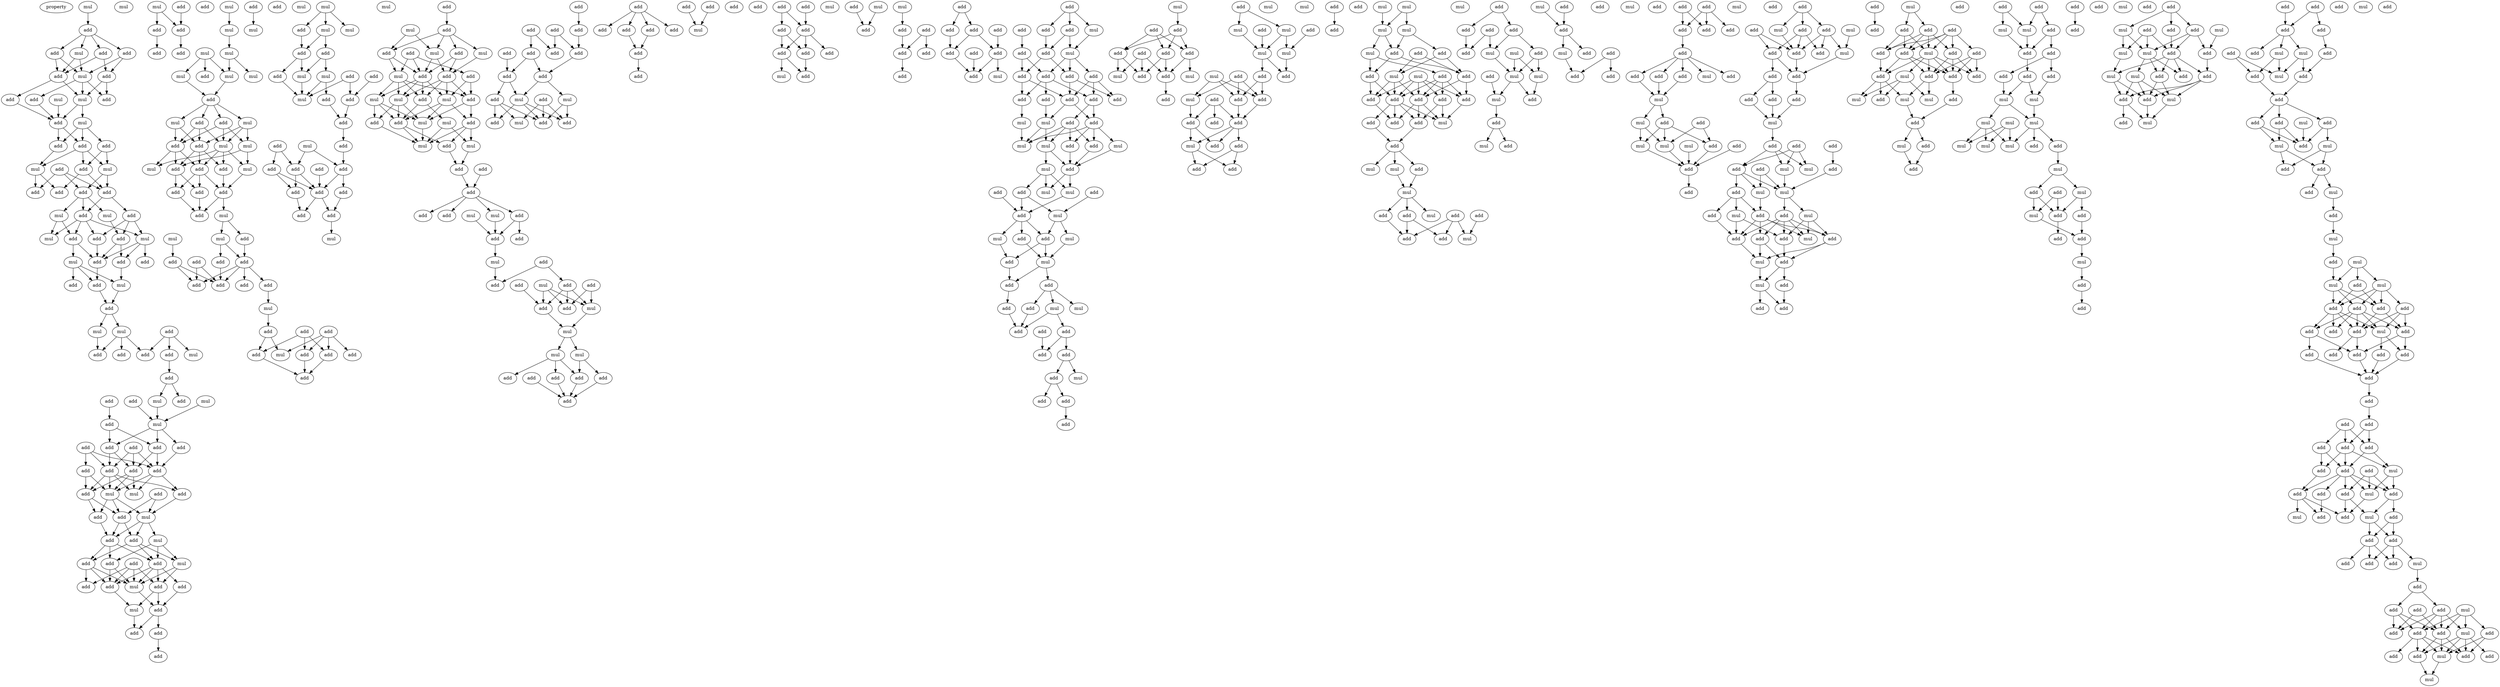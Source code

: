 digraph {
    node [fontcolor=black]
    property [mul=2,lf=2.0]
    0 [ label = mul ];
    1 [ label = add ];
    2 [ label = add ];
    3 [ label = add ];
    4 [ label = mul ];
    5 [ label = add ];
    6 [ label = mul ];
    7 [ label = add ];
    8 [ label = add ];
    9 [ label = add ];
    10 [ label = mul ];
    11 [ label = mul ];
    12 [ label = add ];
    13 [ label = add ];
    14 [ label = add ];
    15 [ label = mul ];
    16 [ label = add ];
    17 [ label = add ];
    18 [ label = add ];
    19 [ label = add ];
    20 [ label = mul ];
    21 [ label = add ];
    22 [ label = mul ];
    23 [ label = add ];
    24 [ label = add ];
    25 [ label = add ];
    26 [ label = add ];
    27 [ label = mul ];
    28 [ label = mul ];
    29 [ label = add ];
    30 [ label = add ];
    31 [ label = add ];
    32 [ label = add ];
    33 [ label = mul ];
    34 [ label = add ];
    35 [ label = mul ];
    36 [ label = add ];
    37 [ label = add ];
    38 [ label = mul ];
    39 [ label = add ];
    40 [ label = add ];
    41 [ label = add ];
    42 [ label = mul ];
    43 [ label = add ];
    44 [ label = add ];
    45 [ label = mul ];
    46 [ label = mul ];
    47 [ label = add ];
    48 [ label = add ];
    49 [ label = add ];
    50 [ label = add ];
    51 [ label = mul ];
    52 [ label = add ];
    53 [ label = add ];
    54 [ label = add ];
    55 [ label = add ];
    56 [ label = mul ];
    57 [ label = mul ];
    58 [ label = add ];
    59 [ label = mul ];
    60 [ label = add ];
    61 [ label = add ];
    62 [ label = add ];
    63 [ label = add ];
    64 [ label = add ];
    65 [ label = add ];
    66 [ label = add ];
    67 [ label = add ];
    68 [ label = add ];
    69 [ label = add ];
    70 [ label = mul ];
    71 [ label = mul ];
    72 [ label = add ];
    73 [ label = add ];
    74 [ label = mul ];
    75 [ label = add ];
    76 [ label = add ];
    77 [ label = add ];
    78 [ label = mul ];
    79 [ label = add ];
    80 [ label = mul ];
    81 [ label = add ];
    82 [ label = add ];
    83 [ label = add ];
    84 [ label = add ];
    85 [ label = mul ];
    86 [ label = add ];
    87 [ label = add ];
    88 [ label = add ];
    89 [ label = add ];
    90 [ label = mul ];
    91 [ label = add ];
    92 [ label = add ];
    93 [ label = add ];
    94 [ label = add ];
    95 [ label = mul ];
    96 [ label = mul ];
    97 [ label = add ];
    98 [ label = add ];
    99 [ label = add ];
    100 [ label = add ];
    101 [ label = add ];
    102 [ label = mul ];
    103 [ label = add ];
    104 [ label = mul ];
    105 [ label = mul ];
    106 [ label = mul ];
    107 [ label = mul ];
    108 [ label = add ];
    109 [ label = mul ];
    110 [ label = mul ];
    111 [ label = add ];
    112 [ label = add ];
    113 [ label = mul ];
    114 [ label = add ];
    115 [ label = add ];
    116 [ label = mul ];
    117 [ label = mul ];
    118 [ label = mul ];
    119 [ label = add ];
    120 [ label = mul ];
    121 [ label = add ];
    122 [ label = mul ];
    123 [ label = mul ];
    124 [ label = add ];
    125 [ label = add ];
    126 [ label = add ];
    127 [ label = add ];
    128 [ label = add ];
    129 [ label = add ];
    130 [ label = add ];
    131 [ label = mul ];
    132 [ label = add ];
    133 [ label = mul ];
    134 [ label = mul ];
    135 [ label = add ];
    136 [ label = add ];
    137 [ label = add ];
    138 [ label = add ];
    139 [ label = add ];
    140 [ label = add ];
    141 [ label = add ];
    142 [ label = add ];
    143 [ label = mul ];
    144 [ label = add ];
    145 [ label = add ];
    146 [ label = add ];
    147 [ label = add ];
    148 [ label = mul ];
    149 [ label = add ];
    150 [ label = add ];
    151 [ label = add ];
    152 [ label = add ];
    153 [ label = add ];
    154 [ label = mul ];
    155 [ label = mul ];
    156 [ label = add ];
    157 [ label = mul ];
    158 [ label = mul ];
    159 [ label = add ];
    160 [ label = add ];
    161 [ label = add ];
    162 [ label = mul ];
    163 [ label = add ];
    164 [ label = mul ];
    165 [ label = add ];
    166 [ label = add ];
    167 [ label = mul ];
    168 [ label = add ];
    169 [ label = add ];
    170 [ label = add ];
    171 [ label = mul ];
    172 [ label = add ];
    173 [ label = add ];
    174 [ label = add ];
    175 [ label = add ];
    176 [ label = add ];
    177 [ label = mul ];
    178 [ label = add ];
    179 [ label = add ];
    180 [ label = add ];
    181 [ label = add ];
    182 [ label = add ];
    183 [ label = mul ];
    184 [ label = add ];
    185 [ label = add ];
    186 [ label = mul ];
    187 [ label = add ];
    188 [ label = add ];
    189 [ label = mul ];
    190 [ label = mul ];
    191 [ label = add ];
    192 [ label = mul ];
    193 [ label = add ];
    194 [ label = add ];
    195 [ label = add ];
    196 [ label = mul ];
    197 [ label = add ];
    198 [ label = add ];
    199 [ label = mul ];
    200 [ label = mul ];
    201 [ label = add ];
    202 [ label = add ];
    203 [ label = mul ];
    204 [ label = add ];
    205 [ label = mul ];
    206 [ label = mul ];
    207 [ label = add ];
    208 [ label = mul ];
    209 [ label = add ];
    210 [ label = add ];
    211 [ label = add ];
    212 [ label = add ];
    213 [ label = mul ];
    214 [ label = add ];
    215 [ label = add ];
    216 [ label = mul ];
    217 [ label = add ];
    218 [ label = add ];
    219 [ label = add ];
    220 [ label = mul ];
    221 [ label = add ];
    222 [ label = add ];
    223 [ label = add ];
    224 [ label = mul ];
    225 [ label = add ];
    226 [ label = add ];
    227 [ label = add ];
    228 [ label = mul ];
    229 [ label = mul ];
    230 [ label = mul ];
    231 [ label = mul ];
    232 [ label = add ];
    233 [ label = add ];
    234 [ label = add ];
    235 [ label = add ];
    236 [ label = add ];
    237 [ label = add ];
    238 [ label = add ];
    239 [ label = add ];
    240 [ label = add ];
    241 [ label = add ];
    242 [ label = add ];
    243 [ label = add ];
    244 [ label = add ];
    245 [ label = add ];
    246 [ label = add ];
    247 [ label = add ];
    248 [ label = add ];
    249 [ label = mul ];
    250 [ label = add ];
    251 [ label = mul ];
    252 [ label = mul ];
    253 [ label = add ];
    254 [ label = add ];
    255 [ label = add ];
    256 [ label = add ];
    257 [ label = add ];
    258 [ label = add ];
    259 [ label = add ];
    260 [ label = add ];
    261 [ label = add ];
    262 [ label = add ];
    263 [ label = add ];
    264 [ label = add ];
    265 [ label = add ];
    266 [ label = mul ];
    267 [ label = add ];
    268 [ label = add ];
    269 [ label = mul ];
    270 [ label = add ];
    271 [ label = add ];
    272 [ label = add ];
    273 [ label = add ];
    274 [ label = add ];
    275 [ label = add ];
    276 [ label = add ];
    277 [ label = mul ];
    278 [ label = add ];
    279 [ label = mul ];
    280 [ label = add ];
    281 [ label = mul ];
    282 [ label = add ];
    283 [ label = add ];
    284 [ label = add ];
    285 [ label = add ];
    286 [ label = add ];
    287 [ label = add ];
    288 [ label = add ];
    289 [ label = add ];
    290 [ label = add ];
    291 [ label = add ];
    292 [ label = add ];
    293 [ label = add ];
    294 [ label = mul ];
    295 [ label = add ];
    296 [ label = add ];
    297 [ label = add ];
    298 [ label = mul ];
    299 [ label = add ];
    300 [ label = add ];
    301 [ label = mul ];
    302 [ label = add ];
    303 [ label = add ];
    304 [ label = add ];
    305 [ label = add ];
    306 [ label = add ];
    307 [ label = add ];
    308 [ label = add ];
    309 [ label = add ];
    310 [ label = add ];
    311 [ label = add ];
    312 [ label = add ];
    313 [ label = add ];
    314 [ label = mul ];
    315 [ label = add ];
    316 [ label = mul ];
    317 [ label = mul ];
    318 [ label = add ];
    319 [ label = mul ];
    320 [ label = mul ];
    321 [ label = add ];
    322 [ label = add ];
    323 [ label = mul ];
    324 [ label = add ];
    325 [ label = add ];
    326 [ label = mul ];
    327 [ label = mul ];
    328 [ label = add ];
    329 [ label = mul ];
    330 [ label = add ];
    331 [ label = add ];
    332 [ label = mul ];
    333 [ label = add ];
    334 [ label = mul ];
    335 [ label = mul ];
    336 [ label = add ];
    337 [ label = add ];
    338 [ label = add ];
    339 [ label = add ];
    340 [ label = add ];
    341 [ label = mul ];
    342 [ label = mul ];
    343 [ label = add ];
    344 [ label = add ];
    345 [ label = add ];
    346 [ label = add ];
    347 [ label = add ];
    348 [ label = add ];
    349 [ label = mul ];
    350 [ label = add ];
    351 [ label = add ];
    352 [ label = add ];
    353 [ label = mul ];
    354 [ label = add ];
    355 [ label = add ];
    356 [ label = add ];
    357 [ label = add ];
    358 [ label = add ];
    359 [ label = add ];
    360 [ label = add ];
    361 [ label = mul ];
    362 [ label = add ];
    363 [ label = mul ];
    364 [ label = add ];
    365 [ label = add ];
    366 [ label = mul ];
    367 [ label = add ];
    368 [ label = add ];
    369 [ label = mul ];
    370 [ label = mul ];
    371 [ label = mul ];
    372 [ label = mul ];
    373 [ label = add ];
    374 [ label = mul ];
    375 [ label = add ];
    376 [ label = add ];
    377 [ label = add ];
    378 [ label = mul ];
    379 [ label = add ];
    380 [ label = add ];
    381 [ label = add ];
    382 [ label = add ];
    383 [ label = add ];
    384 [ label = add ];
    385 [ label = mul ];
    386 [ label = add ];
    387 [ label = add ];
    388 [ label = mul ];
    389 [ label = add ];
    390 [ label = add ];
    391 [ label = add ];
    392 [ label = add ];
    393 [ label = mul ];
    394 [ label = mul ];
    395 [ label = mul ];
    396 [ label = mul ];
    397 [ label = add ];
    398 [ label = add ];
    399 [ label = add ];
    400 [ label = mul ];
    401 [ label = add ];
    402 [ label = add ];
    403 [ label = add ];
    404 [ label = mul ];
    405 [ label = mul ];
    406 [ label = add ];
    407 [ label = add ];
    408 [ label = add ];
    409 [ label = add ];
    410 [ label = add ];
    411 [ label = mul ];
    412 [ label = add ];
    413 [ label = add ];
    414 [ label = add ];
    415 [ label = add ];
    416 [ label = mul ];
    417 [ label = add ];
    418 [ label = mul ];
    419 [ label = mul ];
    420 [ label = add ];
    421 [ label = add ];
    422 [ label = add ];
    423 [ label = mul ];
    424 [ label = add ];
    425 [ label = add ];
    426 [ label = add ];
    427 [ label = mul ];
    428 [ label = mul ];
    429 [ label = add ];
    430 [ label = add ];
    431 [ label = add ];
    432 [ label = add ];
    433 [ label = mul ];
    434 [ label = mul ];
    435 [ label = add ];
    436 [ label = add ];
    437 [ label = mul ];
    438 [ label = add ];
    439 [ label = mul ];
    440 [ label = mul ];
    441 [ label = add ];
    442 [ label = add ];
    443 [ label = mul ];
    444 [ label = mul ];
    445 [ label = add ];
    446 [ label = add ];
    447 [ label = add ];
    448 [ label = mul ];
    449 [ label = add ];
    450 [ label = mul ];
    451 [ label = add ];
    452 [ label = add ];
    453 [ label = add ];
    454 [ label = add ];
    455 [ label = add ];
    456 [ label = add ];
    457 [ label = add ];
    458 [ label = mul ];
    459 [ label = add ];
    460 [ label = add ];
    461 [ label = add ];
    462 [ label = add ];
    463 [ label = add ];
    464 [ label = add ];
    465 [ label = mul ];
    466 [ label = add ];
    467 [ label = add ];
    468 [ label = add ];
    469 [ label = mul ];
    470 [ label = mul ];
    471 [ label = add ];
    472 [ label = add ];
    473 [ label = mul ];
    474 [ label = add ];
    475 [ label = mul ];
    476 [ label = mul ];
    477 [ label = add ];
    478 [ label = add ];
    479 [ label = add ];
    480 [ label = add ];
    481 [ label = add ];
    482 [ label = add ];
    483 [ label = add ];
    484 [ label = mul ];
    485 [ label = mul ];
    486 [ label = add ];
    487 [ label = add ];
    488 [ label = mul ];
    489 [ label = add ];
    490 [ label = add ];
    491 [ label = add ];
    492 [ label = add ];
    493 [ label = add ];
    494 [ label = add ];
    495 [ label = mul ];
    496 [ label = add ];
    497 [ label = add ];
    498 [ label = add ];
    499 [ label = add ];
    500 [ label = mul ];
    501 [ label = mul ];
    502 [ label = add ];
    503 [ label = add ];
    504 [ label = add ];
    505 [ label = mul ];
    506 [ label = mul ];
    507 [ label = mul ];
    508 [ label = add ];
    509 [ label = add ];
    510 [ label = add ];
    511 [ label = mul ];
    512 [ label = add ];
    513 [ label = add ];
    514 [ label = add ];
    515 [ label = add ];
    516 [ label = mul ];
    517 [ label = mul ];
    518 [ label = add ];
    519 [ label = add ];
    520 [ label = mul ];
    521 [ label = add ];
    522 [ label = add ];
    523 [ label = add ];
    524 [ label = add ];
    525 [ label = mul ];
    526 [ label = add ];
    527 [ label = add ];
    528 [ label = add ];
    529 [ label = add ];
    530 [ label = add ];
    531 [ label = add ];
    532 [ label = mul ];
    533 [ label = add ];
    534 [ label = add ];
    535 [ label = mul ];
    536 [ label = add ];
    537 [ label = add ];
    538 [ label = add ];
    539 [ label = mul ];
    540 [ label = mul ];
    541 [ label = add ];
    542 [ label = mul ];
    543 [ label = add ];
    544 [ label = add ];
    545 [ label = mul ];
    546 [ label = add ];
    547 [ label = add ];
    548 [ label = add ];
    549 [ label = add ];
    550 [ label = add ];
    551 [ label = mul ];
    552 [ label = add ];
    553 [ label = mul ];
    554 [ label = add ];
    555 [ label = add ];
    556 [ label = add ];
    557 [ label = add ];
    558 [ label = add ];
    559 [ label = add ];
    560 [ label = mul ];
    561 [ label = add ];
    562 [ label = mul ];
    563 [ label = mul ];
    564 [ label = mul ];
    565 [ label = mul ];
    566 [ label = add ];
    567 [ label = mul ];
    568 [ label = mul ];
    569 [ label = add ];
    570 [ label = mul ];
    571 [ label = mul ];
    572 [ label = add ];
    573 [ label = mul ];
    574 [ label = add ];
    575 [ label = mul ];
    576 [ label = add ];
    577 [ label = add ];
    578 [ label = add ];
    579 [ label = add ];
    580 [ label = mul ];
    581 [ label = add ];
    582 [ label = add ];
    583 [ label = mul ];
    584 [ label = add ];
    585 [ label = add ];
    586 [ label = add ];
    587 [ label = mul ];
    588 [ label = add ];
    589 [ label = add ];
    590 [ label = add ];
    591 [ label = mul ];
    592 [ label = add ];
    593 [ label = add ];
    594 [ label = mul ];
    595 [ label = mul ];
    596 [ label = add ];
    597 [ label = mul ];
    598 [ label = add ];
    599 [ label = add ];
    600 [ label = mul ];
    601 [ label = add ];
    602 [ label = mul ];
    603 [ label = add ];
    604 [ label = mul ];
    605 [ label = add ];
    606 [ label = add ];
    607 [ label = add ];
    608 [ label = add ];
    609 [ label = add ];
    610 [ label = add ];
    611 [ label = add ];
    612 [ label = mul ];
    613 [ label = add ];
    614 [ label = mul ];
    615 [ label = mul ];
    616 [ label = add ];
    617 [ label = add ];
    618 [ label = add ];
    619 [ label = mul ];
    620 [ label = add ];
    621 [ label = add ];
    622 [ label = add ];
    623 [ label = add ];
    624 [ label = mul ];
    625 [ label = add ];
    626 [ label = mul ];
    627 [ label = add ];
    628 [ label = add ];
    629 [ label = add ];
    630 [ label = mul ];
    631 [ label = add ];
    632 [ label = mul ];
    633 [ label = mul ];
    634 [ label = add ];
    635 [ label = mul ];
    636 [ label = add ];
    637 [ label = mul ];
    638 [ label = mul ];
    639 [ label = add ];
    640 [ label = add ];
    641 [ label = add ];
    642 [ label = add ];
    643 [ label = add ];
    644 [ label = mul ];
    645 [ label = add ];
    646 [ label = add ];
    647 [ label = add ];
    648 [ label = add ];
    649 [ label = add ];
    650 [ label = add ];
    651 [ label = add ];
    652 [ label = add ];
    653 [ label = add ];
    654 [ label = add ];
    655 [ label = add ];
    656 [ label = add ];
    657 [ label = add ];
    658 [ label = add ];
    659 [ label = add ];
    660 [ label = add ];
    661 [ label = mul ];
    662 [ label = add ];
    663 [ label = add ];
    664 [ label = add ];
    665 [ label = mul ];
    666 [ label = add ];
    667 [ label = add ];
    668 [ label = add ];
    669 [ label = mul ];
    670 [ label = add ];
    671 [ label = mul ];
    672 [ label = add ];
    673 [ label = add ];
    674 [ label = add ];
    675 [ label = add ];
    676 [ label = mul ];
    677 [ label = add ];
    678 [ label = add ];
    679 [ label = add ];
    680 [ label = add ];
    681 [ label = add ];
    682 [ label = add ];
    683 [ label = add ];
    684 [ label = add ];
    685 [ label = mul ];
    686 [ label = add ];
    687 [ label = add ];
    688 [ label = add ];
    689 [ label = mul ];
    690 [ label = add ];
    691 [ label = mul ];
    692 [ label = add ];
    693 [ label = add ];
    694 [ label = add ];
    695 [ label = add ];
    696 [ label = mul ];
    0 -> 1 [ name = 0 ];
    1 -> 2 [ name = 1 ];
    1 -> 3 [ name = 2 ];
    1 -> 4 [ name = 3 ];
    1 -> 5 [ name = 4 ];
    2 -> 7 [ name = 5 ];
    2 -> 8 [ name = 6 ];
    3 -> 6 [ name = 7 ];
    3 -> 7 [ name = 8 ];
    4 -> 6 [ name = 9 ];
    4 -> 7 [ name = 10 ];
    5 -> 6 [ name = 11 ];
    5 -> 8 [ name = 12 ];
    6 -> 9 [ name = 13 ];
    6 -> 11 [ name = 14 ];
    6 -> 13 [ name = 15 ];
    7 -> 11 [ name = 16 ];
    7 -> 12 [ name = 17 ];
    8 -> 9 [ name = 18 ];
    8 -> 11 [ name = 19 ];
    10 -> 14 [ name = 20 ];
    11 -> 14 [ name = 21 ];
    11 -> 15 [ name = 22 ];
    12 -> 14 [ name = 23 ];
    13 -> 14 [ name = 24 ];
    14 -> 16 [ name = 25 ];
    14 -> 18 [ name = 26 ];
    15 -> 16 [ name = 27 ];
    15 -> 17 [ name = 28 ];
    15 -> 18 [ name = 29 ];
    16 -> 19 [ name = 30 ];
    16 -> 20 [ name = 31 ];
    16 -> 22 [ name = 32 ];
    17 -> 19 [ name = 33 ];
    17 -> 22 [ name = 34 ];
    18 -> 20 [ name = 35 ];
    19 -> 24 [ name = 36 ];
    19 -> 25 [ name = 37 ];
    20 -> 25 [ name = 38 ];
    20 -> 26 [ name = 39 ];
    21 -> 23 [ name = 40 ];
    21 -> 24 [ name = 41 ];
    21 -> 26 [ name = 42 ];
    22 -> 23 [ name = 43 ];
    22 -> 24 [ name = 44 ];
    23 -> 27 [ name = 45 ];
    23 -> 28 [ name = 46 ];
    23 -> 29 [ name = 47 ];
    24 -> 29 [ name = 48 ];
    24 -> 30 [ name = 49 ];
    27 -> 31 [ name = 50 ];
    27 -> 33 [ name = 51 ];
    28 -> 34 [ name = 52 ];
    29 -> 31 [ name = 53 ];
    29 -> 32 [ name = 54 ];
    29 -> 33 [ name = 55 ];
    29 -> 35 [ name = 56 ];
    30 -> 32 [ name = 57 ];
    30 -> 34 [ name = 58 ];
    30 -> 35 [ name = 59 ];
    31 -> 37 [ name = 60 ];
    31 -> 38 [ name = 61 ];
    32 -> 37 [ name = 62 ];
    34 -> 37 [ name = 63 ];
    34 -> 39 [ name = 64 ];
    35 -> 36 [ name = 65 ];
    35 -> 37 [ name = 66 ];
    35 -> 39 [ name = 67 ];
    37 -> 41 [ name = 68 ];
    38 -> 40 [ name = 69 ];
    38 -> 41 [ name = 70 ];
    38 -> 42 [ name = 71 ];
    39 -> 42 [ name = 72 ];
    41 -> 43 [ name = 73 ];
    42 -> 43 [ name = 74 ];
    43 -> 45 [ name = 75 ];
    43 -> 46 [ name = 76 ];
    44 -> 48 [ name = 77 ];
    44 -> 50 [ name = 78 ];
    44 -> 51 [ name = 79 ];
    45 -> 49 [ name = 80 ];
    46 -> 47 [ name = 81 ];
    46 -> 48 [ name = 82 ];
    46 -> 49 [ name = 83 ];
    50 -> 52 [ name = 84 ];
    52 -> 53 [ name = 85 ];
    52 -> 57 [ name = 86 ];
    54 -> 59 [ name = 87 ];
    55 -> 58 [ name = 88 ];
    56 -> 59 [ name = 89 ];
    57 -> 59 [ name = 90 ];
    58 -> 60 [ name = 91 ];
    58 -> 64 [ name = 92 ];
    59 -> 60 [ name = 93 ];
    59 -> 62 [ name = 94 ];
    59 -> 64 [ name = 95 ];
    60 -> 65 [ name = 96 ];
    60 -> 67 [ name = 97 ];
    61 -> 65 [ name = 98 ];
    61 -> 66 [ name = 99 ];
    61 -> 67 [ name = 100 ];
    62 -> 65 [ name = 101 ];
    63 -> 65 [ name = 102 ];
    63 -> 66 [ name = 103 ];
    63 -> 68 [ name = 104 ];
    64 -> 66 [ name = 105 ];
    64 -> 67 [ name = 106 ];
    65 -> 70 [ name = 107 ];
    65 -> 71 [ name = 108 ];
    65 -> 73 [ name = 109 ];
    66 -> 69 [ name = 110 ];
    66 -> 70 [ name = 111 ];
    66 -> 71 [ name = 112 ];
    66 -> 73 [ name = 113 ];
    67 -> 69 [ name = 114 ];
    67 -> 70 [ name = 115 ];
    67 -> 71 [ name = 116 ];
    68 -> 69 [ name = 117 ];
    68 -> 71 [ name = 118 ];
    69 -> 75 [ name = 119 ];
    69 -> 76 [ name = 120 ];
    71 -> 74 [ name = 121 ];
    71 -> 75 [ name = 122 ];
    71 -> 76 [ name = 123 ];
    72 -> 74 [ name = 124 ];
    72 -> 75 [ name = 125 ];
    73 -> 74 [ name = 126 ];
    74 -> 77 [ name = 127 ];
    74 -> 78 [ name = 128 ];
    74 -> 79 [ name = 129 ];
    75 -> 77 [ name = 130 ];
    75 -> 79 [ name = 131 ];
    76 -> 79 [ name = 132 ];
    77 -> 80 [ name = 133 ];
    77 -> 81 [ name = 134 ];
    77 -> 84 [ name = 135 ];
    78 -> 80 [ name = 136 ];
    78 -> 82 [ name = 137 ];
    78 -> 84 [ name = 138 ];
    79 -> 81 [ name = 139 ];
    79 -> 82 [ name = 140 ];
    79 -> 84 [ name = 141 ];
    80 -> 85 [ name = 142 ];
    80 -> 86 [ name = 143 ];
    81 -> 85 [ name = 144 ];
    81 -> 87 [ name = 145 ];
    81 -> 89 [ name = 146 ];
    82 -> 85 [ name = 147 ];
    82 -> 87 [ name = 148 ];
    83 -> 85 [ name = 149 ];
    83 -> 86 [ name = 150 ];
    83 -> 87 [ name = 151 ];
    83 -> 89 [ name = 152 ];
    84 -> 85 [ name = 153 ];
    84 -> 86 [ name = 154 ];
    84 -> 87 [ name = 155 ];
    84 -> 88 [ name = 156 ];
    85 -> 91 [ name = 157 ];
    86 -> 90 [ name = 158 ];
    86 -> 91 [ name = 159 ];
    87 -> 90 [ name = 160 ];
    88 -> 91 [ name = 161 ];
    90 -> 93 [ name = 162 ];
    91 -> 92 [ name = 163 ];
    91 -> 93 [ name = 164 ];
    92 -> 94 [ name = 165 ];
    96 -> 99 [ name = 166 ];
    96 -> 100 [ name = 167 ];
    98 -> 100 [ name = 168 ];
    99 -> 101 [ name = 169 ];
    100 -> 103 [ name = 170 ];
    102 -> 104 [ name = 171 ];
    104 -> 105 [ name = 172 ];
    105 -> 107 [ name = 173 ];
    105 -> 109 [ name = 174 ];
    106 -> 107 [ name = 175 ];
    106 -> 108 [ name = 176 ];
    106 -> 110 [ name = 177 ];
    107 -> 112 [ name = 178 ];
    110 -> 112 [ name = 179 ];
    111 -> 113 [ name = 180 ];
    112 -> 114 [ name = 181 ];
    112 -> 115 [ name = 182 ];
    112 -> 116 [ name = 183 ];
    112 -> 117 [ name = 184 ];
    114 -> 118 [ name = 185 ];
    114 -> 119 [ name = 186 ];
    114 -> 120 [ name = 187 ];
    115 -> 118 [ name = 188 ];
    115 -> 119 [ name = 189 ];
    115 -> 121 [ name = 190 ];
    116 -> 119 [ name = 191 ];
    116 -> 121 [ name = 192 ];
    117 -> 118 [ name = 193 ];
    117 -> 120 [ name = 194 ];
    117 -> 121 [ name = 195 ];
    118 -> 122 [ name = 196 ];
    118 -> 123 [ name = 197 ];
    118 -> 124 [ name = 198 ];
    118 -> 126 [ name = 199 ];
    119 -> 122 [ name = 200 ];
    119 -> 125 [ name = 201 ];
    119 -> 126 [ name = 202 ];
    120 -> 123 [ name = 203 ];
    120 -> 125 [ name = 204 ];
    121 -> 124 [ name = 205 ];
    121 -> 125 [ name = 206 ];
    121 -> 126 [ name = 207 ];
    123 -> 127 [ name = 208 ];
    124 -> 127 [ name = 209 ];
    125 -> 128 [ name = 210 ];
    125 -> 129 [ name = 211 ];
    126 -> 127 [ name = 212 ];
    126 -> 128 [ name = 213 ];
    126 -> 129 [ name = 214 ];
    127 -> 130 [ name = 215 ];
    127 -> 131 [ name = 216 ];
    128 -> 130 [ name = 217 ];
    129 -> 130 [ name = 218 ];
    131 -> 132 [ name = 219 ];
    131 -> 133 [ name = 220 ];
    132 -> 138 [ name = 221 ];
    133 -> 136 [ name = 222 ];
    133 -> 138 [ name = 223 ];
    134 -> 137 [ name = 224 ];
    135 -> 139 [ name = 225 ];
    135 -> 140 [ name = 226 ];
    136 -> 140 [ name = 227 ];
    137 -> 139 [ name = 228 ];
    137 -> 140 [ name = 229 ];
    138 -> 139 [ name = 230 ];
    138 -> 140 [ name = 231 ];
    138 -> 141 [ name = 232 ];
    138 -> 142 [ name = 233 ];
    142 -> 143 [ name = 234 ];
    143 -> 147 [ name = 235 ];
    145 -> 149 [ name = 236 ];
    145 -> 150 [ name = 237 ];
    145 -> 152 [ name = 238 ];
    146 -> 148 [ name = 239 ];
    146 -> 150 [ name = 240 ];
    146 -> 151 [ name = 241 ];
    146 -> 152 [ name = 242 ];
    147 -> 148 [ name = 243 ];
    147 -> 149 [ name = 244 ];
    149 -> 153 [ name = 245 ];
    150 -> 153 [ name = 246 ];
    152 -> 153 [ name = 247 ];
    155 -> 156 [ name = 248 ];
    155 -> 157 [ name = 249 ];
    155 -> 158 [ name = 250 ];
    156 -> 159 [ name = 251 ];
    158 -> 159 [ name = 252 ];
    158 -> 160 [ name = 253 ];
    159 -> 162 [ name = 254 ];
    159 -> 163 [ name = 255 ];
    160 -> 162 [ name = 256 ];
    160 -> 164 [ name = 257 ];
    161 -> 167 [ name = 258 ];
    161 -> 168 [ name = 259 ];
    162 -> 167 [ name = 260 ];
    163 -> 167 [ name = 261 ];
    164 -> 166 [ name = 262 ];
    164 -> 167 [ name = 263 ];
    165 -> 168 [ name = 264 ];
    166 -> 169 [ name = 265 ];
    168 -> 169 [ name = 266 ];
    169 -> 170 [ name = 267 ];
    170 -> 176 [ name = 268 ];
    171 -> 174 [ name = 269 ];
    171 -> 176 [ name = 270 ];
    172 -> 174 [ name = 271 ];
    172 -> 175 [ name = 272 ];
    173 -> 178 [ name = 273 ];
    174 -> 178 [ name = 274 ];
    174 -> 179 [ name = 275 ];
    175 -> 178 [ name = 276 ];
    175 -> 179 [ name = 277 ];
    176 -> 178 [ name = 278 ];
    176 -> 180 [ name = 279 ];
    178 -> 181 [ name = 280 ];
    178 -> 182 [ name = 281 ];
    179 -> 181 [ name = 282 ];
    180 -> 182 [ name = 283 ];
    182 -> 183 [ name = 284 ];
    184 -> 185 [ name = 285 ];
    185 -> 187 [ name = 286 ];
    185 -> 188 [ name = 287 ];
    185 -> 189 [ name = 288 ];
    185 -> 190 [ name = 289 ];
    186 -> 188 [ name = 290 ];
    186 -> 189 [ name = 291 ];
    187 -> 193 [ name = 292 ];
    187 -> 194 [ name = 293 ];
    188 -> 192 [ name = 294 ];
    188 -> 193 [ name = 295 ];
    189 -> 193 [ name = 296 ];
    189 -> 194 [ name = 297 ];
    190 -> 194 [ name = 298 ];
    191 -> 192 [ name = 299 ];
    191 -> 193 [ name = 300 ];
    191 -> 195 [ name = 301 ];
    192 -> 196 [ name = 302 ];
    192 -> 197 [ name = 303 ];
    192 -> 198 [ name = 304 ];
    192 -> 199 [ name = 305 ];
    193 -> 196 [ name = 306 ];
    193 -> 198 [ name = 307 ];
    193 -> 199 [ name = 308 ];
    193 -> 200 [ name = 309 ];
    194 -> 197 [ name = 310 ];
    194 -> 198 [ name = 311 ];
    194 -> 199 [ name = 312 ];
    194 -> 200 [ name = 313 ];
    195 -> 197 [ name = 314 ];
    195 -> 200 [ name = 315 ];
    196 -> 201 [ name = 316 ];
    196 -> 204 [ name = 317 ];
    196 -> 205 [ name = 318 ];
    197 -> 202 [ name = 319 ];
    197 -> 205 [ name = 320 ];
    198 -> 201 [ name = 321 ];
    198 -> 203 [ name = 322 ];
    199 -> 201 [ name = 323 ];
    199 -> 204 [ name = 324 ];
    199 -> 205 [ name = 325 ];
    200 -> 201 [ name = 326 ];
    200 -> 202 [ name = 327 ];
    200 -> 205 [ name = 328 ];
    201 -> 207 [ name = 329 ];
    201 -> 208 [ name = 330 ];
    202 -> 206 [ name = 331 ];
    202 -> 207 [ name = 332 ];
    202 -> 208 [ name = 333 ];
    203 -> 206 [ name = 334 ];
    203 -> 208 [ name = 335 ];
    204 -> 208 [ name = 336 ];
    205 -> 208 [ name = 337 ];
    206 -> 210 [ name = 338 ];
    207 -> 210 [ name = 339 ];
    209 -> 211 [ name = 340 ];
    210 -> 211 [ name = 341 ];
    211 -> 212 [ name = 342 ];
    211 -> 213 [ name = 343 ];
    211 -> 214 [ name = 344 ];
    211 -> 215 [ name = 345 ];
    212 -> 217 [ name = 346 ];
    212 -> 218 [ name = 347 ];
    213 -> 217 [ name = 348 ];
    216 -> 217 [ name = 349 ];
    217 -> 220 [ name = 350 ];
    219 -> 221 [ name = 351 ];
    219 -> 223 [ name = 352 ];
    220 -> 223 [ name = 353 ];
    221 -> 226 [ name = 354 ];
    221 -> 227 [ name = 355 ];
    221 -> 228 [ name = 356 ];
    222 -> 226 [ name = 357 ];
    224 -> 226 [ name = 358 ];
    224 -> 227 [ name = 359 ];
    224 -> 228 [ name = 360 ];
    225 -> 227 [ name = 361 ];
    225 -> 228 [ name = 362 ];
    226 -> 229 [ name = 363 ];
    228 -> 229 [ name = 364 ];
    229 -> 230 [ name = 365 ];
    229 -> 231 [ name = 366 ];
    230 -> 232 [ name = 367 ];
    230 -> 234 [ name = 368 ];
    231 -> 232 [ name = 369 ];
    231 -> 235 [ name = 370 ];
    231 -> 236 [ name = 371 ];
    232 -> 237 [ name = 372 ];
    233 -> 237 [ name = 373 ];
    234 -> 237 [ name = 374 ];
    236 -> 237 [ name = 375 ];
    238 -> 239 [ name = 376 ];
    239 -> 242 [ name = 377 ];
    240 -> 242 [ name = 378 ];
    240 -> 244 [ name = 379 ];
    241 -> 244 [ name = 380 ];
    241 -> 245 [ name = 381 ];
    242 -> 246 [ name = 382 ];
    243 -> 247 [ name = 383 ];
    245 -> 246 [ name = 384 ];
    245 -> 247 [ name = 385 ];
    246 -> 249 [ name = 386 ];
    246 -> 251 [ name = 387 ];
    247 -> 248 [ name = 388 ];
    247 -> 249 [ name = 389 ];
    248 -> 252 [ name = 390 ];
    248 -> 253 [ name = 391 ];
    248 -> 255 [ name = 392 ];
    249 -> 253 [ name = 393 ];
    249 -> 254 [ name = 394 ];
    249 -> 255 [ name = 395 ];
    250 -> 252 [ name = 396 ];
    250 -> 254 [ name = 397 ];
    250 -> 255 [ name = 398 ];
    251 -> 254 [ name = 399 ];
    251 -> 255 [ name = 400 ];
    256 -> 257 [ name = 401 ];
    256 -> 258 [ name = 402 ];
    256 -> 259 [ name = 403 ];
    256 -> 260 [ name = 404 ];
    258 -> 261 [ name = 405 ];
    259 -> 261 [ name = 406 ];
    261 -> 265 [ name = 407 ];
    262 -> 266 [ name = 408 ];
    264 -> 266 [ name = 409 ];
    268 -> 272 [ name = 410 ];
    270 -> 271 [ name = 411 ];
    270 -> 272 [ name = 412 ];
    271 -> 273 [ name = 413 ];
    271 -> 275 [ name = 414 ];
    272 -> 273 [ name = 415 ];
    272 -> 275 [ name = 416 ];
    272 -> 276 [ name = 417 ];
    273 -> 278 [ name = 418 ];
    274 -> 280 [ name = 419 ];
    275 -> 278 [ name = 420 ];
    275 -> 279 [ name = 421 ];
    277 -> 280 [ name = 422 ];
    281 -> 283 [ name = 423 ];
    282 -> 284 [ name = 424 ];
    282 -> 285 [ name = 425 ];
    283 -> 284 [ name = 426 ];
    284 -> 286 [ name = 427 ];
    287 -> 288 [ name = 428 ];
    287 -> 290 [ name = 429 ];
    288 -> 292 [ name = 430 ];
    289 -> 293 [ name = 431 ];
    290 -> 292 [ name = 432 ];
    290 -> 293 [ name = 433 ];
    291 -> 295 [ name = 434 ];
    292 -> 295 [ name = 435 ];
    293 -> 294 [ name = 436 ];
    293 -> 295 [ name = 437 ];
    296 -> 298 [ name = 438 ];
    296 -> 299 [ name = 439 ];
    296 -> 300 [ name = 440 ];
    297 -> 302 [ name = 441 ];
    298 -> 301 [ name = 442 ];
    299 -> 303 [ name = 443 ];
    300 -> 301 [ name = 444 ];
    300 -> 303 [ name = 445 ];
    301 -> 304 [ name = 446 ];
    301 -> 305 [ name = 447 ];
    301 -> 307 [ name = 448 ];
    302 -> 304 [ name = 449 ];
    302 -> 306 [ name = 450 ];
    303 -> 306 [ name = 451 ];
    303 -> 307 [ name = 452 ];
    304 -> 308 [ name = 453 ];
    304 -> 309 [ name = 454 ];
    304 -> 312 [ name = 455 ];
    305 -> 310 [ name = 456 ];
    305 -> 311 [ name = 457 ];
    305 -> 312 [ name = 458 ];
    306 -> 309 [ name = 459 ];
    306 -> 311 [ name = 460 ];
    307 -> 310 [ name = 461 ];
    307 -> 311 [ name = 462 ];
    308 -> 316 [ name = 463 ];
    309 -> 314 [ name = 464 ];
    311 -> 315 [ name = 465 ];
    311 -> 316 [ name = 466 ];
    312 -> 313 [ name = 467 ];
    312 -> 315 [ name = 468 ];
    313 -> 317 [ name = 469 ];
    313 -> 318 [ name = 470 ];
    313 -> 320 [ name = 471 ];
    313 -> 321 [ name = 472 ];
    314 -> 320 [ name = 473 ];
    315 -> 318 [ name = 474 ];
    315 -> 319 [ name = 475 ];
    315 -> 320 [ name = 476 ];
    315 -> 321 [ name = 477 ];
    316 -> 317 [ name = 478 ];
    316 -> 320 [ name = 479 ];
    317 -> 322 [ name = 480 ];
    317 -> 323 [ name = 481 ];
    318 -> 322 [ name = 482 ];
    319 -> 322 [ name = 483 ];
    321 -> 322 [ name = 484 ];
    322 -> 326 [ name = 485 ];
    322 -> 327 [ name = 486 ];
    323 -> 326 [ name = 487 ];
    323 -> 327 [ name = 488 ];
    323 -> 328 [ name = 489 ];
    324 -> 329 [ name = 490 ];
    325 -> 330 [ name = 491 ];
    326 -> 330 [ name = 492 ];
    328 -> 329 [ name = 493 ];
    328 -> 330 [ name = 494 ];
    329 -> 333 [ name = 495 ];
    329 -> 334 [ name = 496 ];
    330 -> 331 [ name = 497 ];
    330 -> 332 [ name = 498 ];
    330 -> 333 [ name = 499 ];
    331 -> 335 [ name = 500 ];
    332 -> 336 [ name = 501 ];
    333 -> 335 [ name = 502 ];
    333 -> 336 [ name = 503 ];
    334 -> 335 [ name = 504 ];
    335 -> 337 [ name = 505 ];
    335 -> 338 [ name = 506 ];
    336 -> 337 [ name = 507 ];
    337 -> 339 [ name = 508 ];
    338 -> 340 [ name = 509 ];
    338 -> 341 [ name = 510 ];
    338 -> 342 [ name = 511 ];
    339 -> 344 [ name = 512 ];
    340 -> 344 [ name = 513 ];
    341 -> 343 [ name = 514 ];
    341 -> 344 [ name = 515 ];
    343 -> 346 [ name = 516 ];
    343 -> 347 [ name = 517 ];
    345 -> 346 [ name = 518 ];
    347 -> 348 [ name = 519 ];
    347 -> 349 [ name = 520 ];
    348 -> 350 [ name = 521 ];
    348 -> 351 [ name = 522 ];
    351 -> 352 [ name = 523 ];
    353 -> 354 [ name = 524 ];
    354 -> 357 [ name = 525 ];
    354 -> 358 [ name = 526 ];
    354 -> 359 [ name = 527 ];
    355 -> 357 [ name = 528 ];
    355 -> 358 [ name = 529 ];
    355 -> 359 [ name = 530 ];
    356 -> 360 [ name = 531 ];
    356 -> 362 [ name = 532 ];
    356 -> 363 [ name = 533 ];
    357 -> 360 [ name = 534 ];
    357 -> 362 [ name = 535 ];
    358 -> 362 [ name = 536 ];
    358 -> 363 [ name = 537 ];
    359 -> 360 [ name = 538 ];
    359 -> 361 [ name = 539 ];
    360 -> 364 [ name = 540 ];
    365 -> 366 [ name = 541 ];
    365 -> 369 [ name = 542 ];
    366 -> 371 [ name = 543 ];
    367 -> 371 [ name = 544 ];
    368 -> 372 [ name = 545 ];
    369 -> 371 [ name = 546 ];
    369 -> 372 [ name = 547 ];
    371 -> 373 [ name = 548 ];
    371 -> 375 [ name = 549 ];
    372 -> 375 [ name = 550 ];
    373 -> 377 [ name = 551 ];
    373 -> 380 [ name = 552 ];
    374 -> 377 [ name = 553 ];
    374 -> 378 [ name = 554 ];
    374 -> 380 [ name = 555 ];
    376 -> 377 [ name = 556 ];
    376 -> 378 [ name = 557 ];
    376 -> 380 [ name = 558 ];
    377 -> 381 [ name = 559 ];
    378 -> 382 [ name = 560 ];
    379 -> 381 [ name = 561 ];
    379 -> 382 [ name = 562 ];
    379 -> 383 [ name = 563 ];
    380 -> 381 [ name = 564 ];
    381 -> 384 [ name = 565 ];
    381 -> 385 [ name = 566 ];
    381 -> 386 [ name = 567 ];
    382 -> 384 [ name = 568 ];
    382 -> 385 [ name = 569 ];
    385 -> 387 [ name = 570 ];
    385 -> 389 [ name = 571 ];
    386 -> 387 [ name = 572 ];
    386 -> 389 [ name = 573 ];
    390 -> 392 [ name = 574 ];
    393 -> 395 [ name = 575 ];
    393 -> 396 [ name = 576 ];
    394 -> 395 [ name = 577 ];
    395 -> 399 [ name = 578 ];
    395 -> 400 [ name = 579 ];
    396 -> 398 [ name = 580 ];
    396 -> 399 [ name = 581 ];
    397 -> 401 [ name = 582 ];
    397 -> 404 [ name = 583 ];
    398 -> 401 [ name = 584 ];
    398 -> 404 [ name = 585 ];
    399 -> 401 [ name = 586 ];
    399 -> 402 [ name = 587 ];
    400 -> 402 [ name = 588 ];
    400 -> 403 [ name = 589 ];
    401 -> 407 [ name = 590 ];
    401 -> 408 [ name = 591 ];
    402 -> 406 [ name = 592 ];
    402 -> 409 [ name = 593 ];
    403 -> 407 [ name = 594 ];
    403 -> 408 [ name = 595 ];
    403 -> 409 [ name = 596 ];
    403 -> 410 [ name = 597 ];
    404 -> 406 [ name = 598 ];
    404 -> 407 [ name = 599 ];
    404 -> 409 [ name = 600 ];
    405 -> 406 [ name = 601 ];
    405 -> 407 [ name = 602 ];
    405 -> 408 [ name = 603 ];
    405 -> 409 [ name = 604 ];
    405 -> 410 [ name = 605 ];
    406 -> 414 [ name = 606 ];
    407 -> 411 [ name = 607 ];
    407 -> 412 [ name = 608 ];
    407 -> 414 [ name = 609 ];
    408 -> 411 [ name = 610 ];
    409 -> 411 [ name = 611 ];
    409 -> 412 [ name = 612 ];
    409 -> 413 [ name = 613 ];
    409 -> 414 [ name = 614 ];
    410 -> 411 [ name = 615 ];
    410 -> 412 [ name = 616 ];
    412 -> 415 [ name = 617 ];
    413 -> 415 [ name = 618 ];
    415 -> 416 [ name = 619 ];
    415 -> 417 [ name = 620 ];
    415 -> 418 [ name = 621 ];
    417 -> 419 [ name = 622 ];
    418 -> 419 [ name = 623 ];
    419 -> 420 [ name = 624 ];
    419 -> 423 [ name = 625 ];
    419 -> 424 [ name = 626 ];
    420 -> 426 [ name = 627 ];
    421 -> 425 [ name = 628 ];
    421 -> 426 [ name = 629 ];
    421 -> 428 [ name = 630 ];
    422 -> 428 [ name = 631 ];
    424 -> 425 [ name = 632 ];
    424 -> 426 [ name = 633 ];
    429 -> 430 [ name = 634 ];
    429 -> 431 [ name = 635 ];
    430 -> 436 [ name = 636 ];
    431 -> 434 [ name = 637 ];
    431 -> 435 [ name = 638 ];
    432 -> 434 [ name = 639 ];
    432 -> 436 [ name = 640 ];
    433 -> 437 [ name = 641 ];
    433 -> 439 [ name = 642 ];
    434 -> 439 [ name = 643 ];
    435 -> 437 [ name = 644 ];
    435 -> 439 [ name = 645 ];
    437 -> 441 [ name = 646 ];
    438 -> 440 [ name = 647 ];
    439 -> 440 [ name = 648 ];
    439 -> 441 [ name = 649 ];
    440 -> 442 [ name = 650 ];
    442 -> 444 [ name = 651 ];
    442 -> 445 [ name = 652 ];
    443 -> 449 [ name = 653 ];
    446 -> 449 [ name = 654 ];
    449 -> 450 [ name = 655 ];
    449 -> 451 [ name = 656 ];
    450 -> 453 [ name = 657 ];
    452 -> 453 [ name = 658 ];
    452 -> 454 [ name = 659 ];
    456 -> 459 [ name = 660 ];
    456 -> 461 [ name = 661 ];
    457 -> 459 [ name = 662 ];
    457 -> 460 [ name = 663 ];
    457 -> 461 [ name = 664 ];
    461 -> 463 [ name = 665 ];
    463 -> 464 [ name = 666 ];
    463 -> 465 [ name = 667 ];
    463 -> 466 [ name = 668 ];
    463 -> 467 [ name = 669 ];
    463 -> 468 [ name = 670 ];
    464 -> 469 [ name = 671 ];
    466 -> 469 [ name = 672 ];
    467 -> 469 [ name = 673 ];
    469 -> 470 [ name = 674 ];
    469 -> 471 [ name = 675 ];
    470 -> 473 [ name = 676 ];
    470 -> 476 [ name = 677 ];
    471 -> 473 [ name = 678 ];
    471 -> 474 [ name = 679 ];
    471 -> 476 [ name = 680 ];
    472 -> 474 [ name = 681 ];
    472 -> 476 [ name = 682 ];
    473 -> 478 [ name = 683 ];
    474 -> 478 [ name = 684 ];
    475 -> 478 [ name = 685 ];
    476 -> 478 [ name = 686 ];
    477 -> 478 [ name = 687 ];
    478 -> 479 [ name = 688 ];
    480 -> 481 [ name = 689 ];
    480 -> 483 [ name = 690 ];
    480 -> 485 [ name = 691 ];
    481 -> 486 [ name = 692 ];
    481 -> 487 [ name = 693 ];
    481 -> 488 [ name = 694 ];
    482 -> 487 [ name = 695 ];
    482 -> 489 [ name = 696 ];
    483 -> 486 [ name = 697 ];
    483 -> 487 [ name = 698 ];
    483 -> 489 [ name = 699 ];
    484 -> 488 [ name = 700 ];
    485 -> 487 [ name = 701 ];
    487 -> 491 [ name = 702 ];
    488 -> 491 [ name = 703 ];
    489 -> 490 [ name = 704 ];
    489 -> 491 [ name = 705 ];
    490 -> 492 [ name = 706 ];
    490 -> 493 [ name = 707 ];
    491 -> 494 [ name = 708 ];
    492 -> 495 [ name = 709 ];
    493 -> 495 [ name = 710 ];
    494 -> 495 [ name = 711 ];
    495 -> 496 [ name = 712 ];
    496 -> 499 [ name = 713 ];
    496 -> 500 [ name = 714 ];
    496 -> 501 [ name = 715 ];
    497 -> 499 [ name = 716 ];
    497 -> 500 [ name = 717 ];
    497 -> 501 [ name = 718 ];
    498 -> 503 [ name = 719 ];
    499 -> 504 [ name = 720 ];
    499 -> 505 [ name = 721 ];
    499 -> 506 [ name = 722 ];
    501 -> 506 [ name = 723 ];
    502 -> 505 [ name = 724 ];
    502 -> 506 [ name = 725 ];
    503 -> 506 [ name = 726 ];
    504 -> 509 [ name = 727 ];
    504 -> 510 [ name = 728 ];
    504 -> 511 [ name = 729 ];
    505 -> 509 [ name = 730 ];
    506 -> 507 [ name = 731 ];
    506 -> 508 [ name = 732 ];
    507 -> 513 [ name = 733 ];
    507 -> 514 [ name = 734 ];
    507 -> 516 [ name = 735 ];
    508 -> 512 [ name = 736 ];
    508 -> 513 [ name = 737 ];
    508 -> 514 [ name = 738 ];
    508 -> 515 [ name = 739 ];
    508 -> 516 [ name = 740 ];
    509 -> 512 [ name = 741 ];
    509 -> 513 [ name = 742 ];
    509 -> 515 [ name = 743 ];
    509 -> 516 [ name = 744 ];
    510 -> 515 [ name = 745 ];
    511 -> 514 [ name = 746 ];
    511 -> 515 [ name = 747 ];
    512 -> 517 [ name = 748 ];
    512 -> 518 [ name = 749 ];
    513 -> 517 [ name = 750 ];
    513 -> 518 [ name = 751 ];
    514 -> 518 [ name = 752 ];
    515 -> 517 [ name = 753 ];
    517 -> 520 [ name = 754 ];
    518 -> 519 [ name = 755 ];
    518 -> 520 [ name = 756 ];
    519 -> 524 [ name = 757 ];
    520 -> 522 [ name = 758 ];
    520 -> 524 [ name = 759 ];
    521 -> 523 [ name = 760 ];
    525 -> 527 [ name = 761 ];
    525 -> 528 [ name = 762 ];
    526 -> 529 [ name = 763 ];
    526 -> 530 [ name = 764 ];
    526 -> 531 [ name = 765 ];
    526 -> 532 [ name = 766 ];
    526 -> 533 [ name = 767 ];
    527 -> 529 [ name = 768 ];
    527 -> 530 [ name = 769 ];
    527 -> 532 [ name = 770 ];
    527 -> 533 [ name = 771 ];
    528 -> 530 [ name = 772 ];
    528 -> 532 [ name = 773 ];
    528 -> 533 [ name = 774 ];
    529 -> 534 [ name = 775 ];
    529 -> 537 [ name = 776 ];
    529 -> 538 [ name = 777 ];
    530 -> 536 [ name = 778 ];
    531 -> 534 [ name = 779 ];
    531 -> 537 [ name = 780 ];
    531 -> 538 [ name = 781 ];
    532 -> 534 [ name = 782 ];
    532 -> 535 [ name = 783 ];
    532 -> 536 [ name = 784 ];
    532 -> 537 [ name = 785 ];
    532 -> 538 [ name = 786 ];
    533 -> 534 [ name = 787 ];
    533 -> 536 [ name = 788 ];
    533 -> 537 [ name = 789 ];
    534 -> 541 [ name = 790 ];
    535 -> 540 [ name = 791 ];
    535 -> 542 [ name = 792 ];
    535 -> 543 [ name = 793 ];
    536 -> 539 [ name = 794 ];
    536 -> 540 [ name = 795 ];
    536 -> 543 [ name = 796 ];
    537 -> 539 [ name = 797 ];
    537 -> 542 [ name = 798 ];
    539 -> 544 [ name = 799 ];
    541 -> 544 [ name = 800 ];
    544 -> 545 [ name = 801 ];
    544 -> 546 [ name = 802 ];
    545 -> 548 [ name = 803 ];
    546 -> 548 [ name = 804 ];
    549 -> 551 [ name = 805 ];
    549 -> 553 [ name = 806 ];
    550 -> 552 [ name = 807 ];
    550 -> 553 [ name = 808 ];
    551 -> 554 [ name = 809 ];
    552 -> 554 [ name = 810 ];
    552 -> 555 [ name = 811 ];
    553 -> 554 [ name = 812 ];
    554 -> 556 [ name = 813 ];
    555 -> 557 [ name = 814 ];
    555 -> 559 [ name = 815 ];
    556 -> 560 [ name = 816 ];
    556 -> 562 [ name = 817 ];
    557 -> 562 [ name = 818 ];
    558 -> 561 [ name = 819 ];
    559 -> 560 [ name = 820 ];
    560 -> 565 [ name = 821 ];
    562 -> 564 [ name = 822 ];
    562 -> 565 [ name = 823 ];
    563 -> 567 [ name = 824 ];
    563 -> 568 [ name = 825 ];
    563 -> 570 [ name = 826 ];
    564 -> 567 [ name = 827 ];
    564 -> 568 [ name = 828 ];
    564 -> 570 [ name = 829 ];
    565 -> 566 [ name = 830 ];
    565 -> 567 [ name = 831 ];
    565 -> 569 [ name = 832 ];
    569 -> 571 [ name = 833 ];
    571 -> 573 [ name = 834 ];
    571 -> 574 [ name = 835 ];
    572 -> 575 [ name = 836 ];
    572 -> 577 [ name = 837 ];
    573 -> 576 [ name = 838 ];
    573 -> 577 [ name = 839 ];
    574 -> 575 [ name = 840 ];
    574 -> 577 [ name = 841 ];
    575 -> 579 [ name = 842 ];
    576 -> 579 [ name = 843 ];
    577 -> 578 [ name = 844 ];
    579 -> 580 [ name = 845 ];
    580 -> 582 [ name = 846 ];
    582 -> 584 [ name = 847 ];
    586 -> 587 [ name = 848 ];
    586 -> 589 [ name = 849 ];
    586 -> 590 [ name = 850 ];
    587 -> 594 [ name = 851 ];
    587 -> 595 [ name = 852 ];
    588 -> 593 [ name = 853 ];
    588 -> 594 [ name = 854 ];
    588 -> 595 [ name = 855 ];
    589 -> 593 [ name = 856 ];
    590 -> 592 [ name = 857 ];
    590 -> 593 [ name = 858 ];
    590 -> 595 [ name = 859 ];
    591 -> 592 [ name = 860 ];
    592 -> 596 [ name = 861 ];
    593 -> 596 [ name = 862 ];
    593 -> 598 [ name = 863 ];
    593 -> 599 [ name = 864 ];
    593 -> 600 [ name = 865 ];
    594 -> 600 [ name = 866 ];
    595 -> 597 [ name = 867 ];
    595 -> 598 [ name = 868 ];
    595 -> 599 [ name = 869 ];
    596 -> 601 [ name = 870 ];
    596 -> 602 [ name = 871 ];
    596 -> 603 [ name = 872 ];
    597 -> 601 [ name = 873 ];
    597 -> 602 [ name = 874 ];
    597 -> 603 [ name = 875 ];
    599 -> 601 [ name = 876 ];
    599 -> 602 [ name = 877 ];
    600 -> 601 [ name = 878 ];
    600 -> 603 [ name = 879 ];
    601 -> 604 [ name = 880 ];
    602 -> 604 [ name = 881 ];
    603 -> 604 [ name = 882 ];
    603 -> 605 [ name = 883 ];
    606 -> 608 [ name = 884 ];
    606 -> 609 [ name = 885 ];
    607 -> 608 [ name = 886 ];
    608 -> 612 [ name = 887 ];
    608 -> 613 [ name = 888 ];
    608 -> 614 [ name = 889 ];
    609 -> 611 [ name = 890 ];
    610 -> 615 [ name = 891 ];
    610 -> 617 [ name = 892 ];
    611 -> 616 [ name = 893 ];
    612 -> 615 [ name = 894 ];
    612 -> 616 [ name = 895 ];
    614 -> 615 [ name = 896 ];
    614 -> 617 [ name = 897 ];
    616 -> 618 [ name = 898 ];
    617 -> 618 [ name = 899 ];
    618 -> 620 [ name = 900 ];
    618 -> 621 [ name = 901 ];
    618 -> 623 [ name = 902 ];
    619 -> 625 [ name = 903 ];
    620 -> 625 [ name = 904 ];
    620 -> 626 [ name = 905 ];
    621 -> 624 [ name = 906 ];
    621 -> 625 [ name = 907 ];
    623 -> 625 [ name = 908 ];
    623 -> 626 [ name = 909 ];
    624 -> 627 [ name = 910 ];
    624 -> 628 [ name = 911 ];
    626 -> 627 [ name = 912 ];
    626 -> 628 [ name = 913 ];
    628 -> 629 [ name = 914 ];
    628 -> 630 [ name = 915 ];
    630 -> 631 [ name = 916 ];
    631 -> 633 [ name = 917 ];
    633 -> 634 [ name = 918 ];
    634 -> 637 [ name = 919 ];
    635 -> 636 [ name = 920 ];
    635 -> 637 [ name = 921 ];
    635 -> 638 [ name = 922 ];
    636 -> 639 [ name = 923 ];
    636 -> 642 [ name = 924 ];
    637 -> 639 [ name = 925 ];
    637 -> 640 [ name = 926 ];
    637 -> 642 [ name = 927 ];
    638 -> 639 [ name = 928 ];
    638 -> 640 [ name = 929 ];
    638 -> 641 [ name = 930 ];
    638 -> 642 [ name = 931 ];
    639 -> 643 [ name = 932 ];
    639 -> 644 [ name = 933 ];
    639 -> 645 [ name = 934 ];
    639 -> 647 [ name = 935 ];
    640 -> 643 [ name = 936 ];
    640 -> 644 [ name = 937 ];
    640 -> 645 [ name = 938 ];
    640 -> 646 [ name = 939 ];
    640 -> 647 [ name = 940 ];
    641 -> 643 [ name = 941 ];
    641 -> 644 [ name = 942 ];
    641 -> 646 [ name = 943 ];
    642 -> 643 [ name = 944 ];
    642 -> 646 [ name = 945 ];
    643 -> 650 [ name = 946 ];
    643 -> 651 [ name = 947 ];
    644 -> 648 [ name = 948 ];
    644 -> 649 [ name = 949 ];
    645 -> 651 [ name = 950 ];
    645 -> 652 [ name = 951 ];
    646 -> 648 [ name = 952 ];
    646 -> 651 [ name = 953 ];
    648 -> 653 [ name = 954 ];
    649 -> 653 [ name = 955 ];
    651 -> 653 [ name = 956 ];
    652 -> 653 [ name = 957 ];
    653 -> 654 [ name = 958 ];
    654 -> 655 [ name = 959 ];
    655 -> 658 [ name = 960 ];
    655 -> 659 [ name = 961 ];
    656 -> 657 [ name = 962 ];
    656 -> 658 [ name = 963 ];
    656 -> 659 [ name = 964 ];
    657 -> 660 [ name = 965 ];
    657 -> 662 [ name = 966 ];
    658 -> 660 [ name = 967 ];
    658 -> 661 [ name = 968 ];
    658 -> 662 [ name = 969 ];
    659 -> 660 [ name = 970 ];
    659 -> 661 [ name = 971 ];
    660 -> 664 [ name = 972 ];
    660 -> 665 [ name = 973 ];
    660 -> 666 [ name = 974 ];
    660 -> 667 [ name = 975 ];
    660 -> 668 [ name = 976 ];
    661 -> 665 [ name = 977 ];
    661 -> 667 [ name = 978 ];
    662 -> 664 [ name = 979 ];
    663 -> 665 [ name = 980 ];
    663 -> 667 [ name = 981 ];
    663 -> 668 [ name = 982 ];
    664 -> 669 [ name = 983 ];
    664 -> 672 [ name = 984 ];
    664 -> 673 [ name = 985 ];
    665 -> 672 [ name = 986 ];
    666 -> 673 [ name = 987 ];
    667 -> 670 [ name = 988 ];
    667 -> 671 [ name = 989 ];
    668 -> 671 [ name = 990 ];
    668 -> 672 [ name = 991 ];
    670 -> 674 [ name = 992 ];
    670 -> 675 [ name = 993 ];
    671 -> 674 [ name = 994 ];
    671 -> 675 [ name = 995 ];
    674 -> 677 [ name = 996 ];
    674 -> 678 [ name = 997 ];
    674 -> 680 [ name = 998 ];
    675 -> 676 [ name = 999 ];
    675 -> 677 [ name = 1000 ];
    675 -> 678 [ name = 1001 ];
    676 -> 681 [ name = 1002 ];
    681 -> 682 [ name = 1003 ];
    681 -> 683 [ name = 1004 ];
    682 -> 686 [ name = 1005 ];
    682 -> 688 [ name = 1006 ];
    682 -> 689 [ name = 1007 ];
    682 -> 690 [ name = 1008 ];
    683 -> 686 [ name = 1009 ];
    683 -> 688 [ name = 1010 ];
    683 -> 690 [ name = 1011 ];
    684 -> 686 [ name = 1012 ];
    684 -> 690 [ name = 1013 ];
    685 -> 686 [ name = 1014 ];
    685 -> 687 [ name = 1015 ];
    685 -> 688 [ name = 1016 ];
    685 -> 689 [ name = 1017 ];
    686 -> 691 [ name = 1018 ];
    686 -> 692 [ name = 1019 ];
    686 -> 695 [ name = 1020 ];
    687 -> 691 [ name = 1021 ];
    687 -> 692 [ name = 1022 ];
    688 -> 691 [ name = 1023 ];
    688 -> 692 [ name = 1024 ];
    688 -> 693 [ name = 1025 ];
    688 -> 695 [ name = 1026 ];
    689 -> 691 [ name = 1027 ];
    689 -> 692 [ name = 1028 ];
    689 -> 694 [ name = 1029 ];
    689 -> 695 [ name = 1030 ];
    691 -> 696 [ name = 1031 ];
    695 -> 696 [ name = 1032 ];
}
